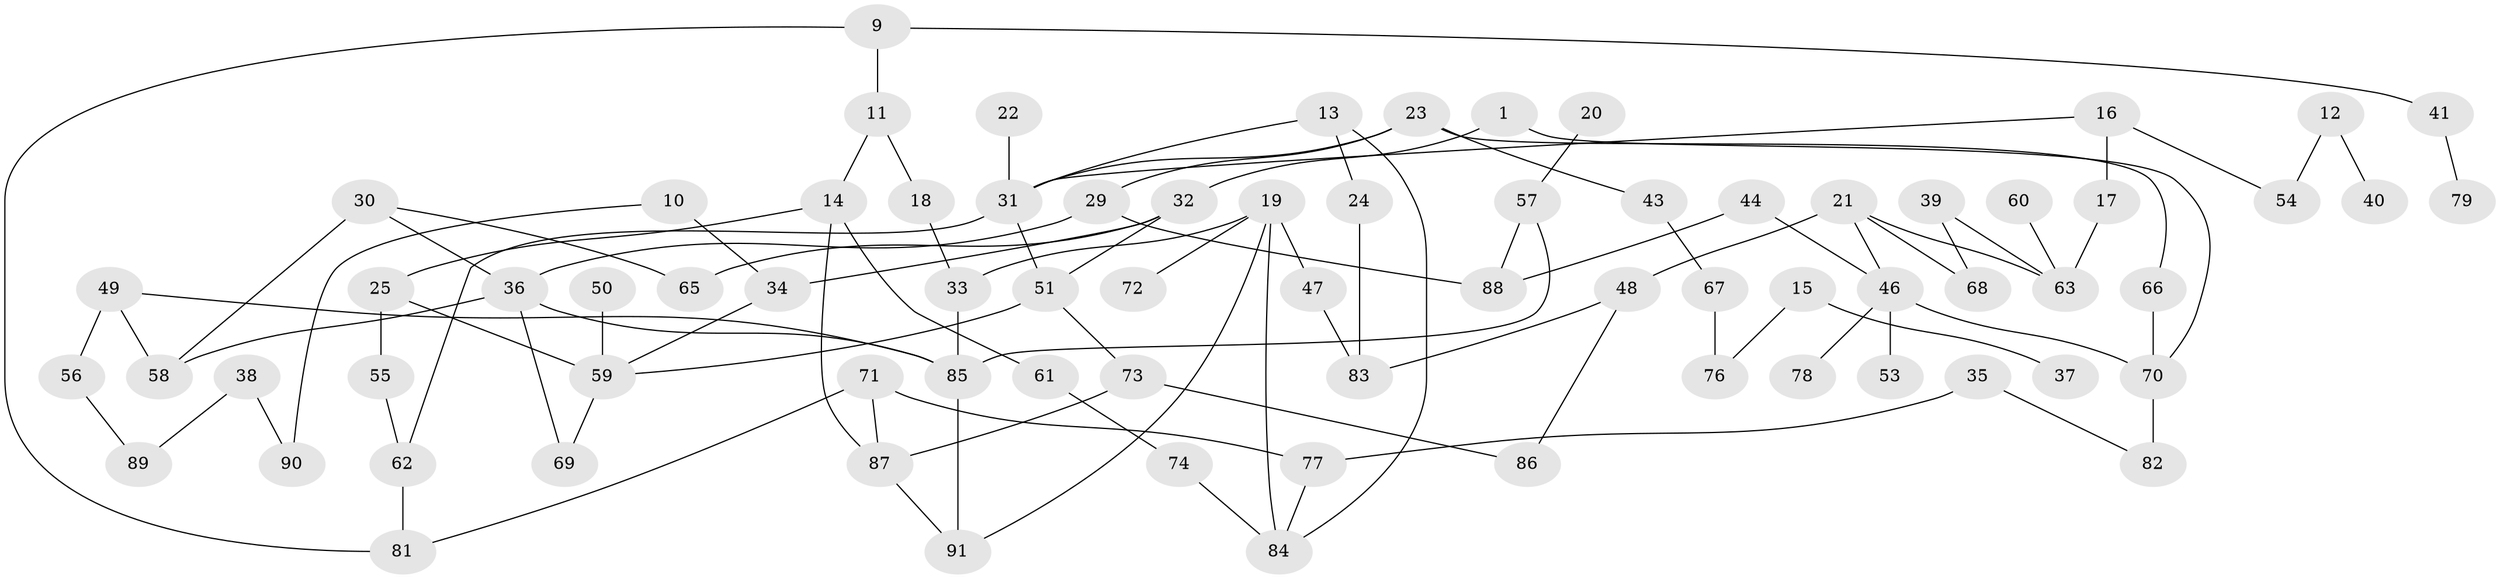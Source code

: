 // original degree distribution, {2: 0.25384615384615383, 0: 0.1, 3: 0.2, 4: 0.1076923076923077, 1: 0.2692307692307692, 5: 0.05384615384615385, 6: 0.015384615384615385}
// Generated by graph-tools (version 1.1) at 2025/35/03/04/25 23:35:57]
// undirected, 75 vertices, 99 edges
graph export_dot {
  node [color=gray90,style=filled];
  1;
  9;
  10;
  11;
  12;
  13;
  14;
  15;
  16;
  17;
  18;
  19;
  20;
  21;
  22;
  23;
  24;
  25;
  29;
  30;
  31;
  32;
  33;
  34;
  35;
  36;
  37;
  38;
  39;
  40;
  41;
  43;
  44;
  46;
  47;
  48;
  49;
  50;
  51;
  53;
  54;
  55;
  56;
  57;
  58;
  59;
  60;
  61;
  62;
  63;
  65;
  66;
  67;
  68;
  69;
  70;
  71;
  72;
  73;
  74;
  76;
  77;
  78;
  79;
  81;
  82;
  83;
  84;
  85;
  86;
  87;
  88;
  89;
  90;
  91;
  1 -- 32 [weight=1.0];
  1 -- 70 [weight=1.0];
  9 -- 11 [weight=1.0];
  9 -- 41 [weight=1.0];
  9 -- 81 [weight=1.0];
  10 -- 34 [weight=1.0];
  10 -- 90 [weight=1.0];
  11 -- 14 [weight=1.0];
  11 -- 18 [weight=1.0];
  12 -- 40 [weight=1.0];
  12 -- 54 [weight=1.0];
  13 -- 24 [weight=1.0];
  13 -- 31 [weight=1.0];
  13 -- 84 [weight=1.0];
  14 -- 25 [weight=1.0];
  14 -- 61 [weight=1.0];
  14 -- 87 [weight=1.0];
  15 -- 37 [weight=1.0];
  15 -- 76 [weight=1.0];
  16 -- 17 [weight=1.0];
  16 -- 31 [weight=1.0];
  16 -- 54 [weight=1.0];
  17 -- 63 [weight=1.0];
  18 -- 33 [weight=1.0];
  19 -- 33 [weight=1.0];
  19 -- 47 [weight=1.0];
  19 -- 72 [weight=1.0];
  19 -- 84 [weight=1.0];
  19 -- 91 [weight=1.0];
  20 -- 57 [weight=1.0];
  21 -- 46 [weight=1.0];
  21 -- 48 [weight=1.0];
  21 -- 63 [weight=1.0];
  21 -- 68 [weight=1.0];
  22 -- 31 [weight=1.0];
  23 -- 29 [weight=1.0];
  23 -- 31 [weight=1.0];
  23 -- 43 [weight=1.0];
  23 -- 66 [weight=1.0];
  24 -- 83 [weight=1.0];
  25 -- 55 [weight=1.0];
  25 -- 59 [weight=1.0];
  29 -- 36 [weight=1.0];
  29 -- 88 [weight=1.0];
  30 -- 36 [weight=1.0];
  30 -- 58 [weight=2.0];
  30 -- 65 [weight=1.0];
  31 -- 51 [weight=1.0];
  31 -- 62 [weight=1.0];
  32 -- 34 [weight=1.0];
  32 -- 51 [weight=1.0];
  32 -- 65 [weight=1.0];
  33 -- 85 [weight=1.0];
  34 -- 59 [weight=1.0];
  35 -- 77 [weight=1.0];
  35 -- 82 [weight=1.0];
  36 -- 58 [weight=1.0];
  36 -- 69 [weight=1.0];
  36 -- 85 [weight=1.0];
  38 -- 89 [weight=1.0];
  38 -- 90 [weight=1.0];
  39 -- 63 [weight=1.0];
  39 -- 68 [weight=1.0];
  41 -- 79 [weight=1.0];
  43 -- 67 [weight=1.0];
  44 -- 46 [weight=1.0];
  44 -- 88 [weight=1.0];
  46 -- 53 [weight=1.0];
  46 -- 70 [weight=1.0];
  46 -- 78 [weight=1.0];
  47 -- 83 [weight=1.0];
  48 -- 83 [weight=1.0];
  48 -- 86 [weight=1.0];
  49 -- 56 [weight=2.0];
  49 -- 58 [weight=1.0];
  49 -- 85 [weight=1.0];
  50 -- 59 [weight=1.0];
  51 -- 59 [weight=1.0];
  51 -- 73 [weight=1.0];
  55 -- 62 [weight=1.0];
  56 -- 89 [weight=1.0];
  57 -- 85 [weight=1.0];
  57 -- 88 [weight=2.0];
  59 -- 69 [weight=1.0];
  60 -- 63 [weight=1.0];
  61 -- 74 [weight=1.0];
  62 -- 81 [weight=1.0];
  66 -- 70 [weight=1.0];
  67 -- 76 [weight=1.0];
  70 -- 82 [weight=2.0];
  71 -- 77 [weight=1.0];
  71 -- 81 [weight=1.0];
  71 -- 87 [weight=1.0];
  73 -- 86 [weight=1.0];
  73 -- 87 [weight=1.0];
  74 -- 84 [weight=1.0];
  77 -- 84 [weight=1.0];
  85 -- 91 [weight=1.0];
  87 -- 91 [weight=1.0];
}
